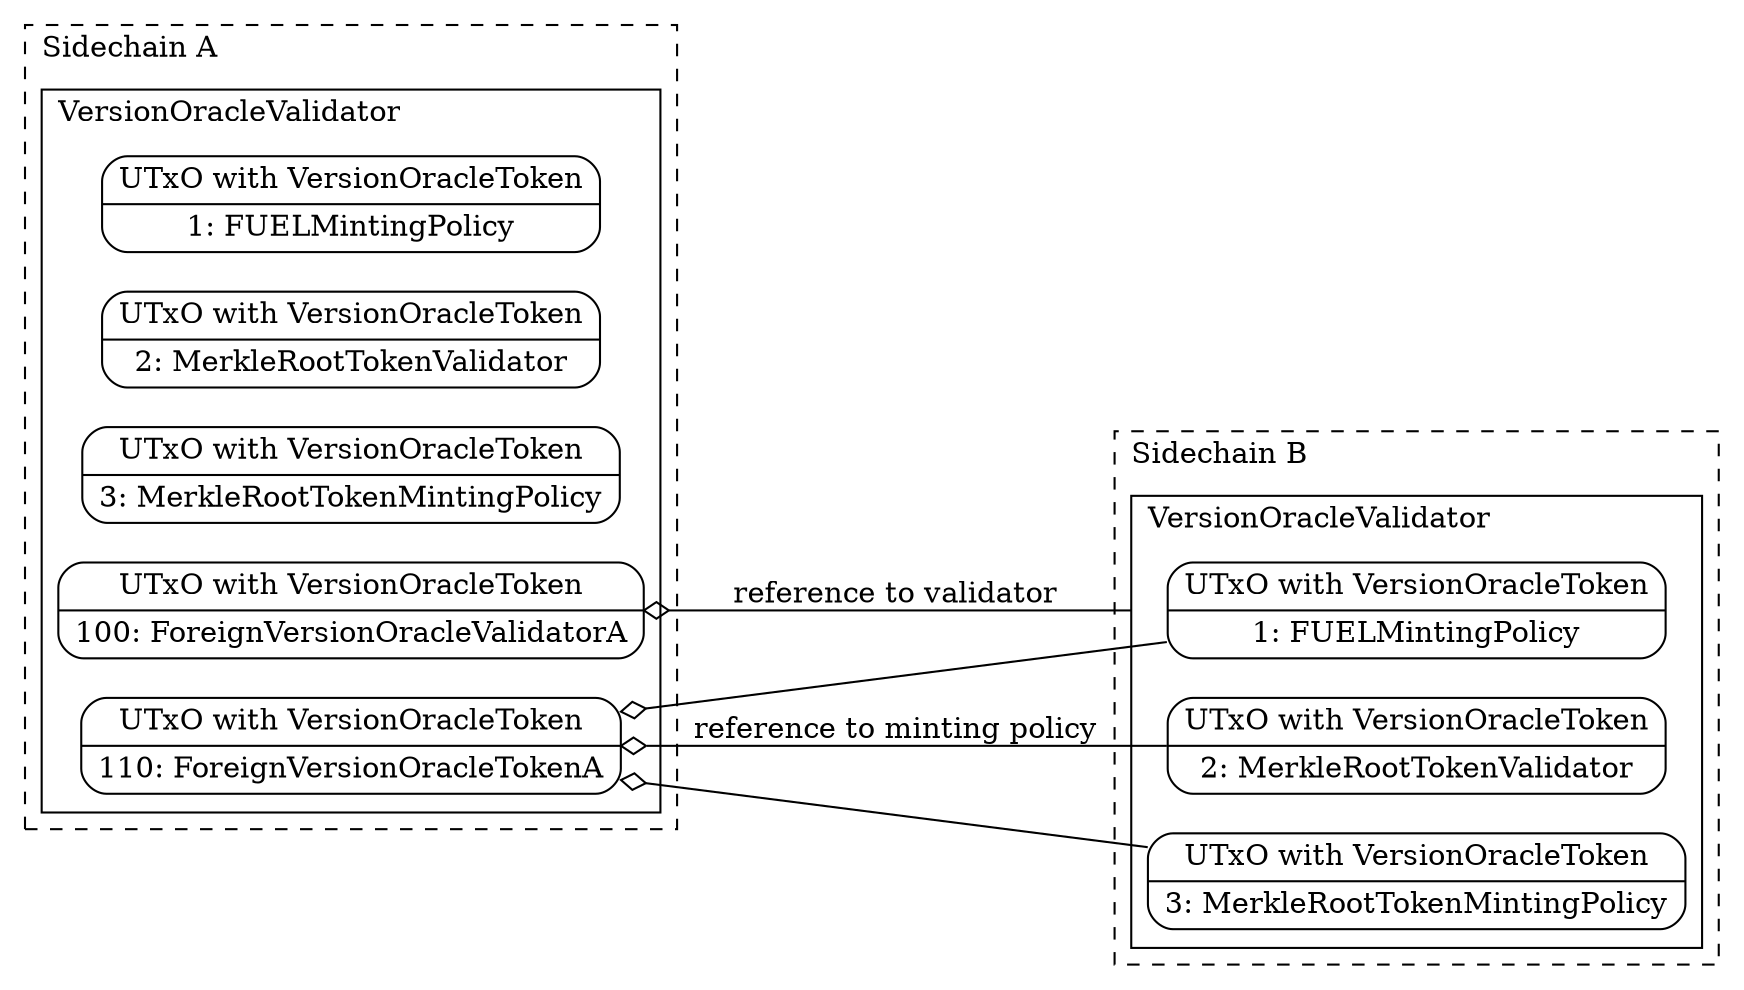 digraph {
  node [shape=record style=rounded]
  splines=false
  compound=true
  rankdir=LR

  subgraph cluster_sidechain_a {
    label="Sidechain A"
    labeljust=l
    style=dashed

    subgraph cluster_version_oracle_a {
      label="VersionOracleValidator"
      style=solid
      a_version_oracle_1 [label="UTxO with VersionOracleToken|1: FUELMintingPolicy"]
      a_version_oracle_2 [label="UTxO with VersionOracleToken|2: MerkleRootTokenValidator"]
      a_version_oracle_3 [label="UTxO with VersionOracleToken|3: MerkleRootTokenMintingPolicy"]
      a_version_oracle_100 [label="UTxO with VersionOracleToken|100: ForeignVersionOracleValidatorA"]
      a_version_oracle_110 [label="UTxO with VersionOracleToken|110: ForeignVersionOracleTokenA"]
    }
  }

  subgraph cluster_sidechain_b {
    label="Sidechain B"
    labeljust=l
    style=dashed

    subgraph cluster_version_oracle_b {
      label="VersionOracleValidator"
      style=solid
      b_version_oracle_1 [label="UTxO with VersionOracleToken|1: FUELMintingPolicy"]
      b_version_oracle_2 [label="UTxO with VersionOracleToken|2: MerkleRootTokenValidator"]
      b_version_oracle_3 [label="UTxO with VersionOracleToken|3: MerkleRootTokenMintingPolicy"]
    }
  }

  a_version_oracle_100 -> b_version_oracle_1
    [dir=back, arrowtail=odiamond, lhead=cluster_version_oracle_b, label="reference to validator"]
  a_version_oracle_110 -> b_version_oracle_1 [dir=back, arrowtail=odiamond]
  a_version_oracle_110 -> b_version_oracle_2
    [dir=back, arrowtail=odiamond, label="reference to minting policy"]
  a_version_oracle_110 -> b_version_oracle_3 [dir=back, arrowtail=odiamond]
}
